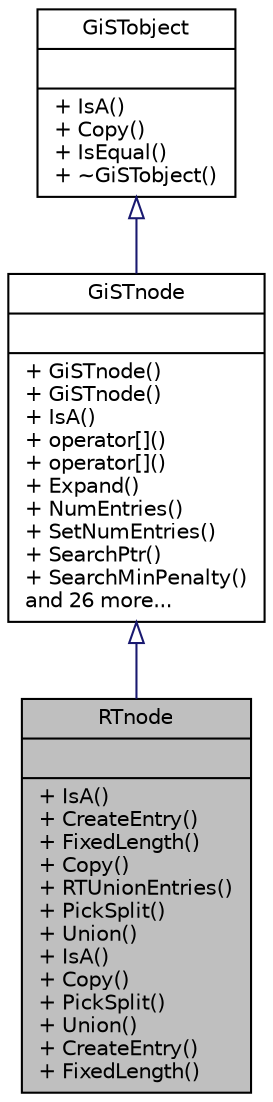 digraph "RTnode"
{
 // INTERACTIVE_SVG=YES
 // LATEX_PDF_SIZE
  edge [fontname="Helvetica",fontsize="10",labelfontname="Helvetica",labelfontsize="10"];
  node [fontname="Helvetica",fontsize="10",shape=record];
  Node1 [label="{RTnode\n||+ IsA()\l+ CreateEntry()\l+ FixedLength()\l+ Copy()\l+ RTUnionEntries()\l+ PickSplit()\l+ Union()\l+ IsA()\l+ Copy()\l+ PickSplit()\l+ Union()\l+ CreateEntry()\l+ FixedLength()\l}",height=0.2,width=0.4,color="black", fillcolor="grey75", style="filled", fontcolor="black",tooltip=" "];
  Node2 -> Node1 [dir="back",color="midnightblue",fontsize="10",style="solid",arrowtail="onormal",fontname="Helvetica"];
  Node2 [label="{GiSTnode\n||+ GiSTnode()\l+ GiSTnode()\l+ IsA()\l+ operator[]()\l+ operator[]()\l+ Expand()\l+ NumEntries()\l+ SetNumEntries()\l+ SearchPtr()\l+ SearchMinPenalty()\land 26 more...\l}",height=0.2,width=0.4,color="black", fillcolor="white", style="filled",URL="$classGiSTnode.html",tooltip=" "];
  Node3 -> Node2 [dir="back",color="midnightblue",fontsize="10",style="solid",arrowtail="onormal",fontname="Helvetica"];
  Node3 [label="{GiSTobject\n||+ IsA()\l+ Copy()\l+ IsEqual()\l+ ~GiSTobject()\l}",height=0.2,width=0.4,color="black", fillcolor="white", style="filled",URL="$classGiSTobject.html",tooltip=" "];
}

